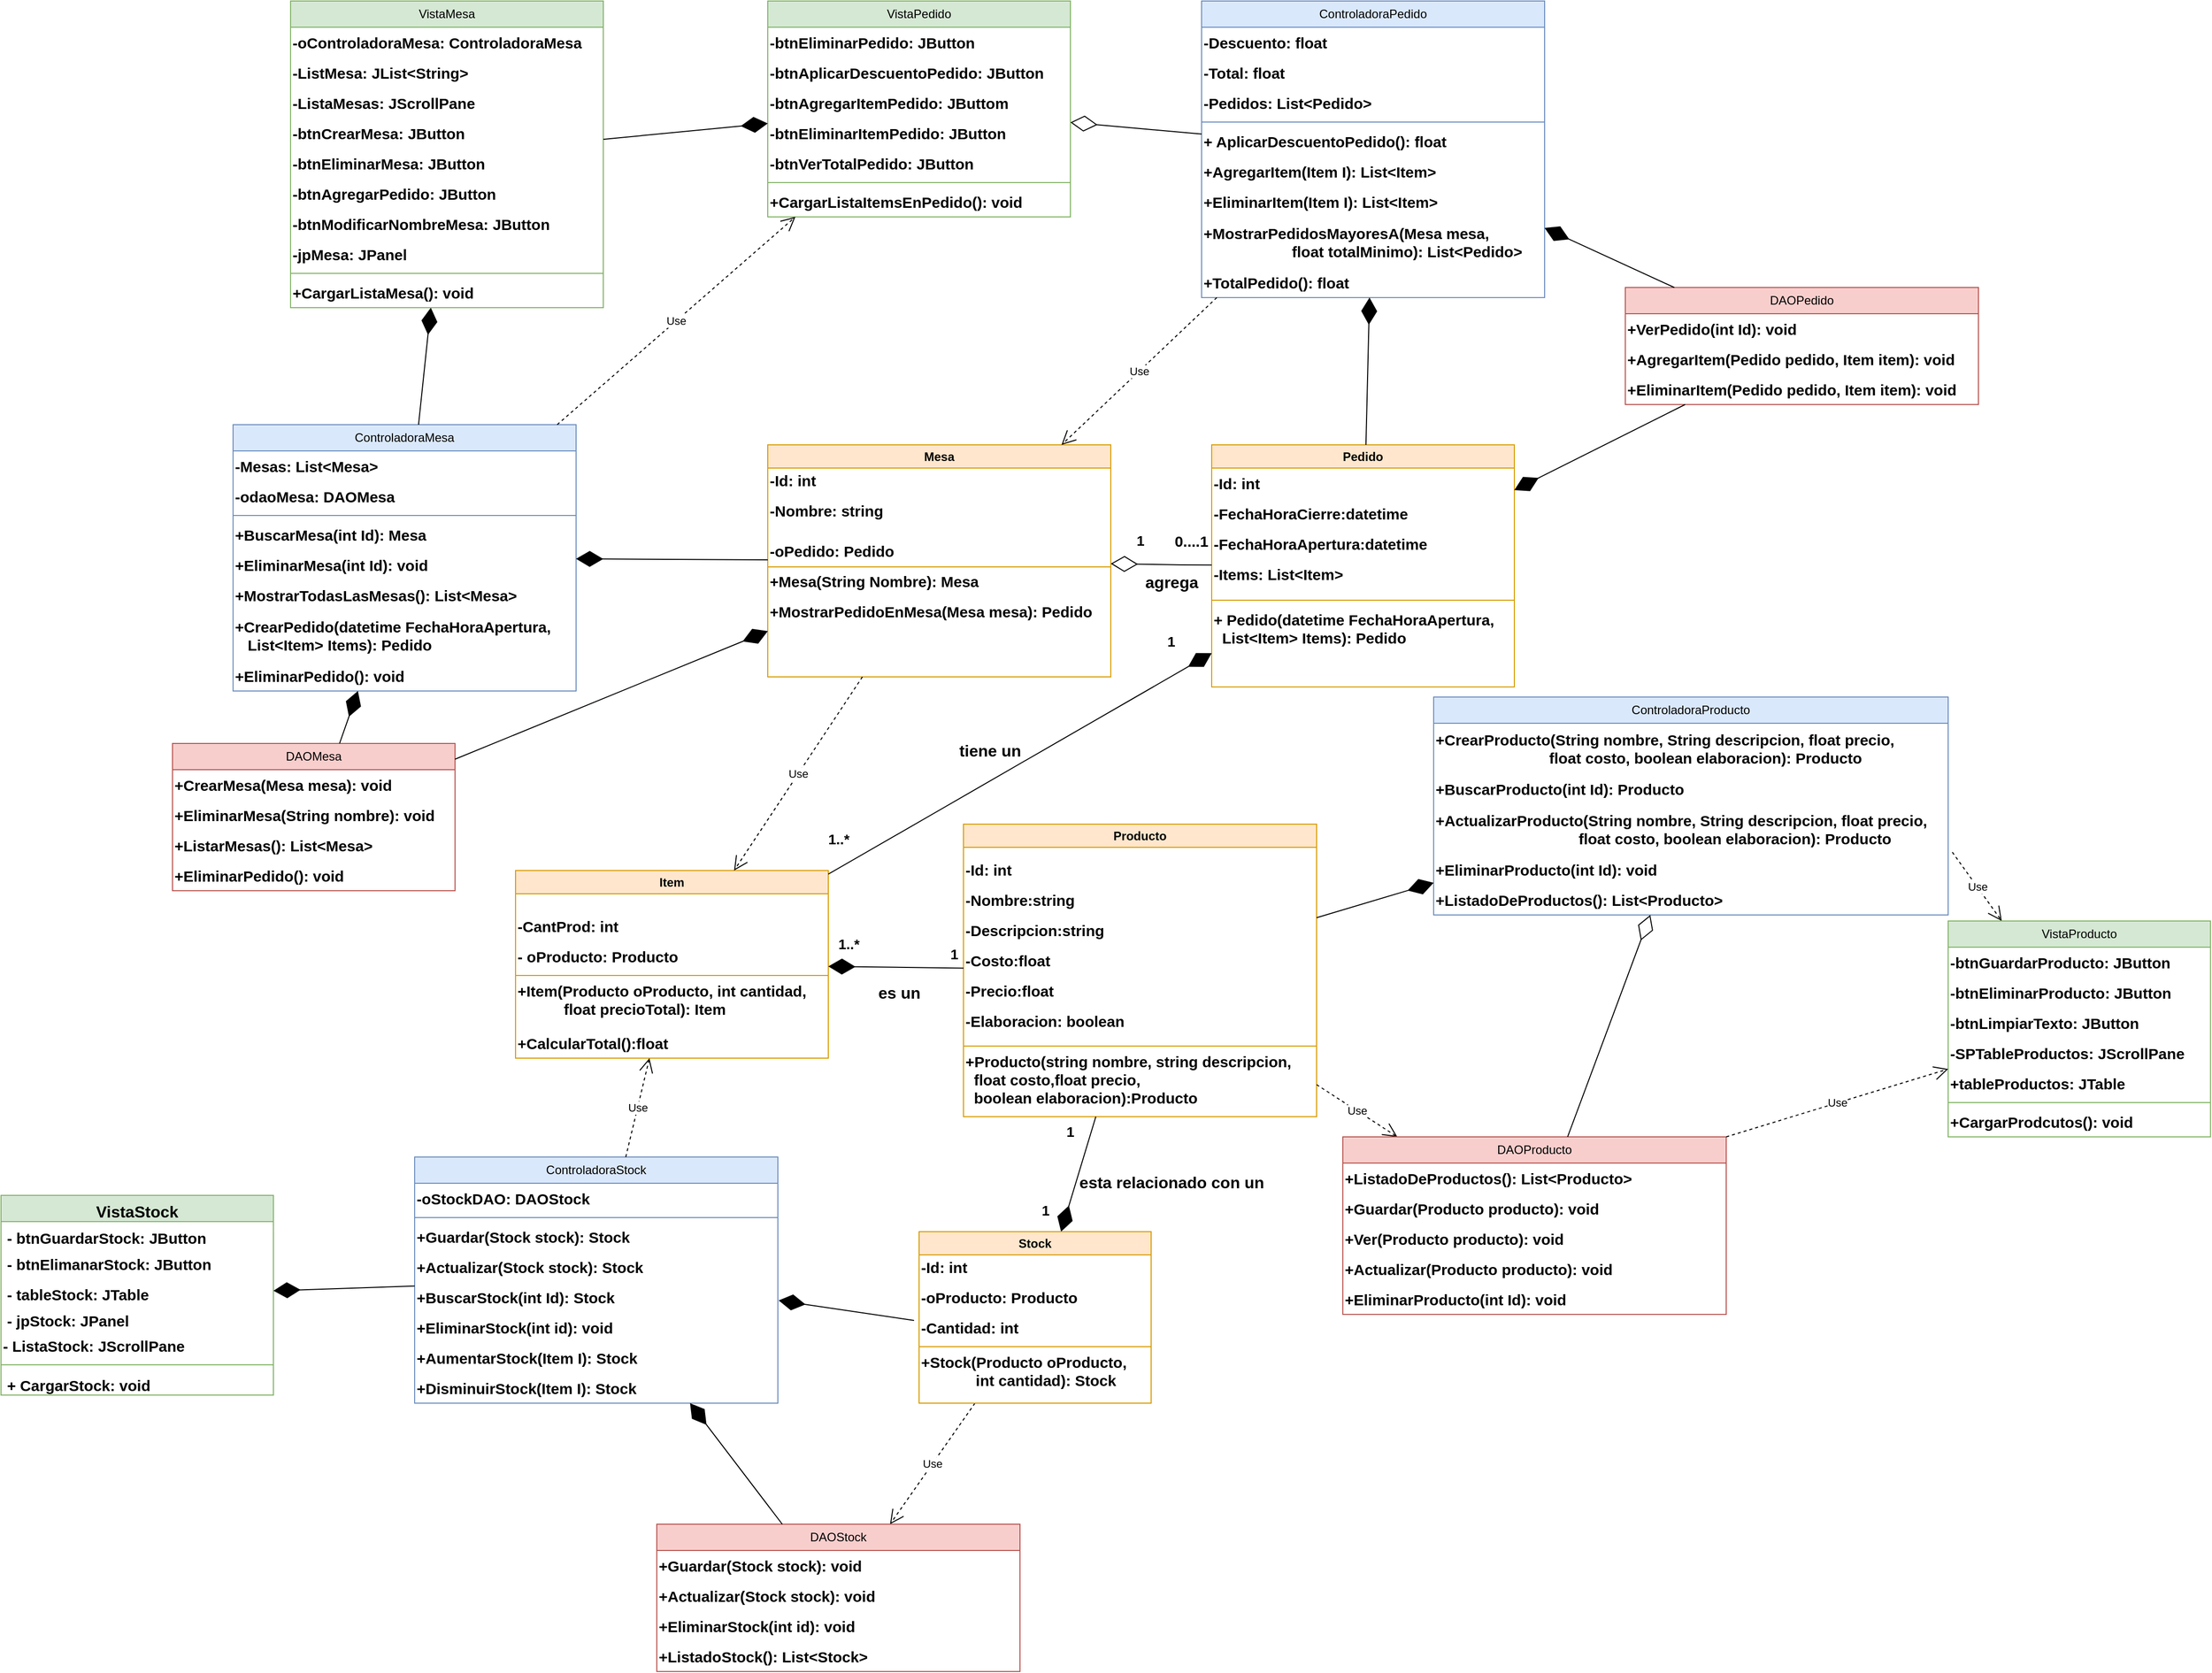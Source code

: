 <mxfile version="21.2.1" type="device">
  <diagram name="Página-1" id="ctV1LAYlhdu0PN3EPtzc">
    <mxGraphModel dx="2899" dy="2577" grid="1" gridSize="10" guides="1" tooltips="1" connect="1" arrows="1" fold="1" page="1" pageScale="1" pageWidth="827" pageHeight="1169" math="0" shadow="0">
      <root>
        <mxCell id="0" />
        <mxCell id="1" parent="0" />
        <mxCell id="oHOC3U8sP_fkU0c64HHa-3" value="Mesa" style="swimlane;whiteSpace=wrap;html=1;fillColor=#ffe6cc;strokeColor=#d79b00;" parent="1" vertex="1">
          <mxGeometry x="90" y="-720" width="340" height="230" as="geometry" />
        </mxCell>
        <mxCell id="oHOC3U8sP_fkU0c64HHa-4" value="&lt;font style=&quot;font-size: 15px;&quot;&gt;&lt;b&gt;-Id: int&lt;/b&gt;&lt;/font&gt;" style="text;html=1;align=left;verticalAlign=middle;resizable=0;points=[];autosize=1;strokeColor=none;fillColor=none;" parent="oHOC3U8sP_fkU0c64HHa-3" vertex="1">
          <mxGeometry y="20" width="70" height="30" as="geometry" />
        </mxCell>
        <mxCell id="oHOC3U8sP_fkU0c64HHa-5" value="&lt;b&gt;&lt;font style=&quot;font-size: 15px;&quot;&gt;-oPedido: Pedido&lt;/font&gt;&lt;/b&gt;" style="text;html=1;align=left;verticalAlign=middle;resizable=0;points=[];autosize=1;strokeColor=none;fillColor=none;" parent="oHOC3U8sP_fkU0c64HHa-3" vertex="1">
          <mxGeometry y="90" width="150" height="30" as="geometry" />
        </mxCell>
        <mxCell id="oHOC3U8sP_fkU0c64HHa-7" value="&lt;b&gt;&lt;font style=&quot;font-size: 15px;&quot;&gt;+Mesa(String Nombre): Mesa&lt;/font&gt;&lt;/b&gt;" style="text;html=1;align=left;verticalAlign=middle;resizable=0;points=[];autosize=1;strokeColor=none;fillColor=none;" parent="oHOC3U8sP_fkU0c64HHa-3" vertex="1">
          <mxGeometry y="120" width="230" height="30" as="geometry" />
        </mxCell>
        <mxCell id="FvZ6tHAK_thW9XNJpyiw-1" value="&lt;font style=&quot;font-size: 15px;&quot;&gt;&lt;b&gt;-Nombre: string&lt;/b&gt;&lt;/font&gt;" style="text;html=1;align=left;verticalAlign=middle;resizable=0;points=[];autosize=1;strokeColor=none;fillColor=none;" parent="oHOC3U8sP_fkU0c64HHa-3" vertex="1">
          <mxGeometry y="50" width="140" height="30" as="geometry" />
        </mxCell>
        <mxCell id="IYP79VaQf5P7YtKpC-oo-13" value="" style="line;strokeWidth=1;fillColor=none;align=left;verticalAlign=middle;spacingTop=-1;spacingLeft=3;spacingRight=3;rotatable=0;labelPosition=right;points=[];portConstraint=eastwest;strokeColor=inherit;" parent="oHOC3U8sP_fkU0c64HHa-3" vertex="1">
          <mxGeometry y="117" width="340" height="8" as="geometry" />
        </mxCell>
        <mxCell id="IYfqnWC_g6lOOPnZCSYN-19" value="&lt;b&gt;&lt;font style=&quot;font-size: 15px;&quot;&gt;+MostrarPedidoEnMesa(Mesa mesa): Pedido&lt;/font&gt;&lt;/b&gt;" style="text;html=1;align=left;verticalAlign=middle;resizable=0;points=[];autosize=1;strokeColor=none;fillColor=none;" parent="oHOC3U8sP_fkU0c64HHa-3" vertex="1">
          <mxGeometry y="150" width="340" height="30" as="geometry" />
        </mxCell>
        <mxCell id="oHOC3U8sP_fkU0c64HHa-11" value="Producto" style="swimlane;whiteSpace=wrap;html=1;verticalAlign=middle;fillColor=#ffe6cc;strokeColor=#d79b00;" parent="1" vertex="1">
          <mxGeometry x="284" y="-344" width="350" height="290" as="geometry" />
        </mxCell>
        <mxCell id="oHOC3U8sP_fkU0c64HHa-14" value="&lt;font style=&quot;font-size: 15px;&quot;&gt;&lt;b&gt;-Descripcion:string&lt;/b&gt;&lt;/font&gt;" style="text;html=1;align=left;verticalAlign=middle;resizable=0;points=[];autosize=1;strokeColor=none;fillColor=none;" parent="oHOC3U8sP_fkU0c64HHa-11" vertex="1">
          <mxGeometry y="90" width="160" height="30" as="geometry" />
        </mxCell>
        <mxCell id="oHOC3U8sP_fkU0c64HHa-15" value="&lt;font style=&quot;font-size: 15px;&quot;&gt;&lt;b&gt;-Costo:float&lt;/b&gt;&lt;/font&gt;" style="text;html=1;align=left;verticalAlign=middle;resizable=0;points=[];autosize=1;strokeColor=none;fillColor=none;" parent="oHOC3U8sP_fkU0c64HHa-11" vertex="1">
          <mxGeometry y="120" width="110" height="30" as="geometry" />
        </mxCell>
        <mxCell id="oHOC3U8sP_fkU0c64HHa-16" value="&lt;b&gt;&lt;font style=&quot;font-size: 15px;&quot;&gt;-Nombre:string&lt;/font&gt;&lt;/b&gt;" style="text;html=1;align=left;verticalAlign=middle;resizable=0;points=[];autosize=1;strokeColor=none;fillColor=none;" parent="oHOC3U8sP_fkU0c64HHa-11" vertex="1">
          <mxGeometry y="60" width="130" height="30" as="geometry" />
        </mxCell>
        <mxCell id="_PABGASE2RN9hqW6q4yv-1" value="&lt;font style=&quot;font-size: 15px;&quot;&gt;&lt;b&gt;-Id: int&lt;/b&gt;&lt;/font&gt;" style="text;html=1;align=left;verticalAlign=middle;resizable=0;points=[];autosize=1;strokeColor=none;fillColor=none;" parent="oHOC3U8sP_fkU0c64HHa-11" vertex="1">
          <mxGeometry y="30" width="70" height="30" as="geometry" />
        </mxCell>
        <mxCell id="LYaol5UPSi1GPMjdsya9-4" value="&lt;span style=&quot;&quot;&gt;&lt;font style=&quot;font-size: 15px;&quot;&gt;&lt;b&gt;-Precio:float&lt;/b&gt;&lt;/font&gt;&lt;/span&gt;" style="text;html=1;align=left;verticalAlign=middle;resizable=0;points=[];autosize=1;strokeColor=none;fillColor=none;" parent="oHOC3U8sP_fkU0c64HHa-11" vertex="1">
          <mxGeometry y="150" width="110" height="30" as="geometry" />
        </mxCell>
        <mxCell id="4Y3CDv_m1vFDsEvj_Gw7-6" value="&lt;b style=&quot;font-size: 15px;&quot;&gt;+Producto(string nombre, string descripcion, &lt;br&gt;&lt;span style=&quot;white-space: pre;&quot;&gt; &lt;/span&gt;&lt;span style=&quot;white-space: pre;&quot;&gt; &lt;/span&gt;float costo,float precio, &lt;br&gt;&amp;nbsp; boolean elaboracion):Producto&lt;/b&gt;" style="text;html=1;align=left;verticalAlign=top;resizable=0;points=[];autosize=1;strokeColor=none;fillColor=none;" parent="oHOC3U8sP_fkU0c64HHa-11" vertex="1">
          <mxGeometry y="220" width="350" height="70" as="geometry" />
        </mxCell>
        <mxCell id="2_CiGt6fjQhqevDYTQbK-2" value="&lt;div style=&quot;&quot;&gt;&lt;span style=&quot;background-color: initial;&quot;&gt;&lt;b&gt;&lt;font style=&quot;font-size: 15px;&quot;&gt;-Elaboracion: boolean&lt;/font&gt;&lt;/b&gt;&lt;/span&gt;&lt;/div&gt;" style="text;html=1;align=left;verticalAlign=middle;resizable=0;points=[];autosize=1;strokeColor=none;fillColor=none;" parent="oHOC3U8sP_fkU0c64HHa-11" vertex="1">
          <mxGeometry y="180" width="180" height="30" as="geometry" />
        </mxCell>
        <mxCell id="IYP79VaQf5P7YtKpC-oo-16" value="" style="line;strokeWidth=1;fillColor=none;align=left;verticalAlign=middle;spacingTop=-1;spacingLeft=3;spacingRight=3;rotatable=0;labelPosition=right;points=[];portConstraint=eastwest;strokeColor=inherit;" parent="oHOC3U8sP_fkU0c64HHa-11" vertex="1">
          <mxGeometry y="216" width="350" height="8" as="geometry" />
        </mxCell>
        <mxCell id="oHOC3U8sP_fkU0c64HHa-17" value="Pedido" style="swimlane;whiteSpace=wrap;html=1;fillColor=#ffe6cc;strokeColor=#d79b00;" parent="1" vertex="1">
          <mxGeometry x="530" y="-720" width="300" height="240" as="geometry" />
        </mxCell>
        <mxCell id="_PABGASE2RN9hqW6q4yv-2" value="&lt;b&gt;&lt;font style=&quot;font-size: 15px;&quot;&gt;-Id: int&lt;/font&gt;&lt;/b&gt;" style="text;html=1;align=left;verticalAlign=middle;resizable=0;points=[];autosize=1;strokeColor=none;fillColor=none;" parent="oHOC3U8sP_fkU0c64HHa-17" vertex="1">
          <mxGeometry y="23" width="70" height="30" as="geometry" />
        </mxCell>
        <mxCell id="LYaol5UPSi1GPMjdsya9-3" value="&lt;b&gt;&lt;font style=&quot;font-size: 15px;&quot;&gt;-FechaHoraApertura:datetime&lt;/font&gt;&lt;/b&gt;" style="text;html=1;align=left;verticalAlign=middle;resizable=0;points=[];autosize=1;strokeColor=none;fillColor=none;" parent="oHOC3U8sP_fkU0c64HHa-17" vertex="1">
          <mxGeometry y="83" width="240" height="30" as="geometry" />
        </mxCell>
        <mxCell id="LYaol5UPSi1GPMjdsya9-1" value="&lt;font size=&quot;1&quot; style=&quot;&quot;&gt;&lt;b style=&quot;font-size: 15px;&quot;&gt;-Items: List&amp;lt;Item&amp;gt;&lt;/b&gt;&lt;/font&gt;" style="text;html=1;align=left;verticalAlign=middle;resizable=0;points=[];autosize=1;strokeColor=none;fillColor=none;" parent="oHOC3U8sP_fkU0c64HHa-17" vertex="1">
          <mxGeometry y="113" width="150" height="30" as="geometry" />
        </mxCell>
        <mxCell id="LYaol5UPSi1GPMjdsya9-2" value="&lt;b&gt;&lt;font style=&quot;font-size: 15px;&quot;&gt;-FechaHoraCierre:datetime&lt;/font&gt;&lt;/b&gt;" style="text;html=1;align=left;verticalAlign=middle;resizable=0;points=[];autosize=1;strokeColor=none;fillColor=none;" parent="oHOC3U8sP_fkU0c64HHa-17" vertex="1">
          <mxGeometry y="53" width="220" height="30" as="geometry" />
        </mxCell>
        <mxCell id="HqcyrPUHrJbBFAdNSH51-3" value="&lt;b style=&quot;font-size: 15px;&quot;&gt;+ Pedido(datetime FechaHoraApertura, &lt;br&gt;&lt;span style=&quot;white-space: pre;&quot;&gt; &lt;/span&gt;&lt;span style=&quot;white-space: pre;&quot;&gt; &lt;/span&gt;List&amp;lt;Item&amp;gt; Items): Pedido&lt;/b&gt;" style="text;html=1;align=left;verticalAlign=top;resizable=0;points=[];autosize=1;strokeColor=none;fillColor=none;fontSize=12;" parent="oHOC3U8sP_fkU0c64HHa-17" vertex="1">
          <mxGeometry y="158" width="300" height="50" as="geometry" />
        </mxCell>
        <mxCell id="ZznwQAtHDAFWDgTCpaRb-12" value="" style="line;strokeWidth=1;fillColor=none;align=left;verticalAlign=middle;spacingTop=-1;spacingLeft=3;spacingRight=3;rotatable=0;labelPosition=right;points=[];portConstraint=eastwest;strokeColor=inherit;" parent="oHOC3U8sP_fkU0c64HHa-17" vertex="1">
          <mxGeometry y="150" width="300" height="8" as="geometry" />
        </mxCell>
        <mxCell id="oHOC3U8sP_fkU0c64HHa-22" value="Item" style="swimlane;whiteSpace=wrap;html=1;fillColor=#ffe6cc;strokeColor=#d79b00;" parent="1" vertex="1">
          <mxGeometry x="-160" y="-298" width="310" height="186" as="geometry" />
        </mxCell>
        <mxCell id="oHOC3U8sP_fkU0c64HHa-23" value="&lt;b&gt;&lt;font style=&quot;font-size: 15px;&quot;&gt;-CantProd: int&lt;/font&gt;&lt;/b&gt;" style="text;html=1;align=left;verticalAlign=middle;resizable=0;points=[];autosize=1;strokeColor=none;fillColor=none;" parent="oHOC3U8sP_fkU0c64HHa-22" vertex="1">
          <mxGeometry y="40" width="120" height="30" as="geometry" />
        </mxCell>
        <mxCell id="CjFrfMzpDhLYkTtsZXYT-4" value="&lt;font style=&quot;font-size: 15px;&quot;&gt;&lt;b&gt;- oProducto: Producto&lt;/b&gt;&lt;/font&gt;" style="text;html=1;align=left;verticalAlign=middle;resizable=0;points=[];autosize=1;strokeColor=none;fillColor=none;" parent="oHOC3U8sP_fkU0c64HHa-22" vertex="1">
          <mxGeometry y="70" width="180" height="30" as="geometry" />
        </mxCell>
        <mxCell id="q3gMhQuaR9Cj_d_Av8YK-5" value="&lt;b&gt;&lt;font style=&quot;font-size: 15px;&quot;&gt;+CalcularTotal():float&lt;/font&gt;&lt;/b&gt;" style="text;html=1;align=left;verticalAlign=middle;resizable=0;points=[];autosize=1;strokeColor=none;fillColor=none;" parent="oHOC3U8sP_fkU0c64HHa-22" vertex="1">
          <mxGeometry y="156" width="170" height="30" as="geometry" />
        </mxCell>
        <mxCell id="CYNIWQkQmnMh4SB6NplH-1" value="&lt;b style=&quot;font-size: 15px;&quot;&gt;+Item(Producto oProducto, int cantidad, &lt;br&gt;&amp;nbsp; &amp;nbsp; &amp;nbsp; &amp;nbsp; &amp;nbsp; &amp;nbsp;float precioTotal): Item&lt;/b&gt;" style="text;html=1;align=left;verticalAlign=middle;resizable=0;points=[];autosize=1;strokeColor=none;fillColor=none;" parent="oHOC3U8sP_fkU0c64HHa-22" vertex="1">
          <mxGeometry y="103" width="310" height="50" as="geometry" />
        </mxCell>
        <mxCell id="IYP79VaQf5P7YtKpC-oo-15" value="" style="line;strokeWidth=1;fillColor=none;align=left;verticalAlign=middle;spacingTop=-1;spacingLeft=3;spacingRight=3;rotatable=0;labelPosition=right;points=[];portConstraint=eastwest;strokeColor=inherit;" parent="oHOC3U8sP_fkU0c64HHa-22" vertex="1">
          <mxGeometry y="100" width="310" height="8" as="geometry" />
        </mxCell>
        <mxCell id="oHOC3U8sP_fkU0c64HHa-26" value="" style="endArrow=diamondThin;endFill=1;endSize=24;html=1;rounded=0;" parent="1" source="oHOC3U8sP_fkU0c64HHa-11" target="oHOC3U8sP_fkU0c64HHa-22" edge="1">
          <mxGeometry width="160" relative="1" as="geometry">
            <mxPoint x="190" y="-52" as="sourcePoint" />
            <mxPoint x="240" y="-182" as="targetPoint" />
            <Array as="points" />
          </mxGeometry>
        </mxCell>
        <mxCell id="oHOC3U8sP_fkU0c64HHa-27" value="" style="endArrow=diamondThin;endFill=1;endSize=24;html=1;rounded=0;" parent="1" source="oHOC3U8sP_fkU0c64HHa-22" target="oHOC3U8sP_fkU0c64HHa-17" edge="1">
          <mxGeometry width="160" relative="1" as="geometry">
            <mxPoint x="-60" y="-322" as="sourcePoint" />
            <mxPoint x="70" y="-302" as="targetPoint" />
          </mxGeometry>
        </mxCell>
        <mxCell id="CjFrfMzpDhLYkTtsZXYT-5" value="1" style="text;html=1;strokeColor=none;fillColor=none;align=center;verticalAlign=middle;whiteSpace=wrap;rounded=0;fontStyle=1;fontSize=14;" parent="1" vertex="1">
          <mxGeometry x="460" y="-540" width="60" height="30" as="geometry" />
        </mxCell>
        <mxCell id="CjFrfMzpDhLYkTtsZXYT-6" value="&lt;b&gt;&lt;font style=&quot;font-size: 14px;&quot;&gt;1&lt;/font&gt;&lt;/b&gt;" style="text;html=1;strokeColor=none;fillColor=none;align=center;verticalAlign=middle;whiteSpace=wrap;rounded=0;" parent="1" vertex="1">
          <mxGeometry x="260" y="-230" width="30" height="30" as="geometry" />
        </mxCell>
        <mxCell id="CjFrfMzpDhLYkTtsZXYT-7" value="&lt;font size=&quot;1&quot;&gt;&lt;b style=&quot;font-size: 15px;&quot;&gt;0....1&lt;/b&gt;&lt;/font&gt;" style="text;html=1;strokeColor=none;fillColor=none;align=center;verticalAlign=middle;whiteSpace=wrap;rounded=0;" parent="1" vertex="1">
          <mxGeometry x="480" y="-640" width="60" height="30" as="geometry" />
        </mxCell>
        <mxCell id="HqcyrPUHrJbBFAdNSH51-4" style="edgeStyle=none;curved=1;rounded=0;orthogonalLoop=1;jettySize=auto;html=1;exitX=0.5;exitY=1;exitDx=0;exitDy=0;fontSize=12;startSize=8;endSize=8;" parent="1" source="CjFrfMzpDhLYkTtsZXYT-5" target="CjFrfMzpDhLYkTtsZXYT-5" edge="1">
          <mxGeometry relative="1" as="geometry" />
        </mxCell>
        <mxCell id="5GkfRn2mjFqrJ6OnAtMZ-4" value="1" style="text;html=1;strokeColor=none;fillColor=none;align=center;verticalAlign=middle;whiteSpace=wrap;rounded=0;fontStyle=1;fontSize=14;" parent="1" vertex="1">
          <mxGeometry x="360" y="-54" width="60" height="30" as="geometry" />
        </mxCell>
        <mxCell id="CYNIWQkQmnMh4SB6NplH-3" value="ControladoraProducto" style="swimlane;fontStyle=0;childLayout=stackLayout;horizontal=1;startSize=26;fillColor=#dae8fc;horizontalStack=0;resizeParent=1;resizeParentMax=0;resizeLast=0;collapsible=1;marginBottom=0;whiteSpace=wrap;html=1;strokeColor=#6c8ebf;" parent="1" vertex="1">
          <mxGeometry x="750" y="-470" width="510" height="216" as="geometry">
            <mxRectangle x="1040" y="555" width="160" height="30" as="alternateBounds" />
          </mxGeometry>
        </mxCell>
        <mxCell id="CYNIWQkQmnMh4SB6NplH-7" value="&lt;font style=&quot;font-size: 15px;&quot;&gt;&lt;b&gt;+CrearProducto(String nombre, String descripcion, float precio, &lt;br&gt;&amp;nbsp; &amp;nbsp; &amp;nbsp; &amp;nbsp; &amp;nbsp; &amp;nbsp; &amp;nbsp; &amp;nbsp; &amp;nbsp; &amp;nbsp; &amp;nbsp; &amp;nbsp; &amp;nbsp; &amp;nbsp;float costo, boolean elaboracion): Producto&lt;/b&gt;&lt;/font&gt;" style="text;html=1;align=left;verticalAlign=middle;resizable=0;points=[];autosize=1;strokeColor=none;fillColor=none;" parent="CYNIWQkQmnMh4SB6NplH-3" vertex="1">
          <mxGeometry y="26" width="510" height="50" as="geometry" />
        </mxCell>
        <mxCell id="CYNIWQkQmnMh4SB6NplH-12" value="&lt;font style=&quot;font-size: 15px;&quot;&gt;&lt;b&gt;+BuscarProducto(int Id): Producto&lt;/b&gt;&lt;/font&gt;" style="text;html=1;align=left;verticalAlign=middle;resizable=0;points=[];autosize=1;strokeColor=none;fillColor=none;" parent="CYNIWQkQmnMh4SB6NplH-3" vertex="1">
          <mxGeometry y="76" width="510" height="30" as="geometry" />
        </mxCell>
        <mxCell id="CYNIWQkQmnMh4SB6NplH-13" value="&lt;font style=&quot;font-size: 15px;&quot;&gt;&lt;b&gt;+ActualizarProducto(String nombre, String descripcion, float precio, &lt;br&gt;&amp;nbsp; &amp;nbsp; &amp;nbsp; &amp;nbsp; &amp;nbsp; &amp;nbsp; &amp;nbsp; &amp;nbsp; &amp;nbsp; &amp;nbsp; &amp;nbsp; &amp;nbsp; &amp;nbsp; &amp;nbsp; &amp;nbsp; &amp;nbsp; &amp;nbsp; float costo, boolean elaboracion): Producto&lt;/b&gt;&lt;/font&gt;" style="text;html=1;align=left;verticalAlign=middle;resizable=0;points=[];autosize=1;strokeColor=none;fillColor=none;" parent="CYNIWQkQmnMh4SB6NplH-3" vertex="1">
          <mxGeometry y="106" width="510" height="50" as="geometry" />
        </mxCell>
        <mxCell id="CYNIWQkQmnMh4SB6NplH-8" value="&lt;font style=&quot;font-size: 15px;&quot;&gt;&lt;b&gt;+EliminarProducto(int Id): void&lt;/b&gt;&lt;/font&gt;" style="text;html=1;align=left;verticalAlign=middle;resizable=0;points=[];autosize=1;strokeColor=none;fillColor=none;" parent="CYNIWQkQmnMh4SB6NplH-3" vertex="1">
          <mxGeometry y="156" width="510" height="30" as="geometry" />
        </mxCell>
        <mxCell id="ZznwQAtHDAFWDgTCpaRb-4" value="&lt;font style=&quot;font-size: 15px;&quot;&gt;&lt;b&gt;+ListadoDeProductos(): List&amp;lt;Producto&amp;gt;&lt;/b&gt;&lt;/font&gt;" style="text;html=1;align=left;verticalAlign=middle;resizable=0;points=[];autosize=1;strokeColor=none;fillColor=none;" parent="CYNIWQkQmnMh4SB6NplH-3" vertex="1">
          <mxGeometry y="186" width="510" height="30" as="geometry" />
        </mxCell>
        <mxCell id="CYNIWQkQmnMh4SB6NplH-14" value="Use" style="endArrow=open;endSize=12;dashed=1;html=1;rounded=0;" parent="1" source="oHOC3U8sP_fkU0c64HHa-11" target="CYNIWQkQmnMh4SB6NplH-15" edge="1">
          <mxGeometry width="160" relative="1" as="geometry">
            <mxPoint x="490" y="-300" as="sourcePoint" />
            <mxPoint x="520" y="-92" as="targetPoint" />
          </mxGeometry>
        </mxCell>
        <mxCell id="CYNIWQkQmnMh4SB6NplH-15" value="DAOProducto" style="swimlane;fontStyle=0;childLayout=stackLayout;horizontal=1;startSize=26;fillColor=#f8cecc;horizontalStack=0;resizeParent=1;resizeParentMax=0;resizeLast=0;collapsible=1;marginBottom=0;whiteSpace=wrap;html=1;strokeColor=#b85450;" parent="1" vertex="1">
          <mxGeometry x="660" y="-34" width="380" height="176" as="geometry" />
        </mxCell>
        <mxCell id="CYNIWQkQmnMh4SB6NplH-23" value="&lt;font style=&quot;font-size: 15px;&quot;&gt;&lt;b&gt;+ListadoDeProductos(): List&amp;lt;Producto&amp;gt;&lt;/b&gt;&lt;/font&gt;" style="text;html=1;align=left;verticalAlign=middle;resizable=0;points=[];autosize=1;strokeColor=none;fillColor=none;" parent="CYNIWQkQmnMh4SB6NplH-15" vertex="1">
          <mxGeometry y="26" width="380" height="30" as="geometry" />
        </mxCell>
        <mxCell id="CYNIWQkQmnMh4SB6NplH-22" value="&lt;font style=&quot;font-size: 15px;&quot;&gt;&lt;b&gt;+Guardar(Producto producto): void&lt;/b&gt;&lt;/font&gt;" style="text;html=1;align=left;verticalAlign=middle;resizable=0;points=[];autosize=1;strokeColor=none;fillColor=none;" parent="CYNIWQkQmnMh4SB6NplH-15" vertex="1">
          <mxGeometry y="56" width="380" height="30" as="geometry" />
        </mxCell>
        <mxCell id="CYNIWQkQmnMh4SB6NplH-21" value="&lt;font style=&quot;font-size: 15px;&quot;&gt;&lt;b&gt;+Ver(Producto producto): void&lt;/b&gt;&lt;/font&gt;" style="text;html=1;align=left;verticalAlign=middle;resizable=0;points=[];autosize=1;strokeColor=none;fillColor=none;" parent="CYNIWQkQmnMh4SB6NplH-15" vertex="1">
          <mxGeometry y="86" width="380" height="30" as="geometry" />
        </mxCell>
        <mxCell id="CYNIWQkQmnMh4SB6NplH-20" value="&lt;font style=&quot;font-size: 15px;&quot;&gt;&lt;b&gt;+Actualizar(Producto producto): void&lt;/b&gt;&lt;/font&gt;" style="text;html=1;align=left;verticalAlign=middle;resizable=0;points=[];autosize=1;strokeColor=none;fillColor=none;" parent="CYNIWQkQmnMh4SB6NplH-15" vertex="1">
          <mxGeometry y="116" width="380" height="30" as="geometry" />
        </mxCell>
        <mxCell id="CYNIWQkQmnMh4SB6NplH-19" value="&lt;font style=&quot;font-size: 15px;&quot;&gt;&lt;b&gt;+EliminarProducto(int Id): void&lt;/b&gt;&lt;/font&gt;" style="text;html=1;align=left;verticalAlign=middle;resizable=0;points=[];autosize=1;strokeColor=none;fillColor=none;" parent="CYNIWQkQmnMh4SB6NplH-15" vertex="1">
          <mxGeometry y="146" width="380" height="30" as="geometry" />
        </mxCell>
        <mxCell id="CYNIWQkQmnMh4SB6NplH-24" value="" style="endArrow=diamondThin;endFill=0;endSize=24;html=1;rounded=0;" parent="1" source="CYNIWQkQmnMh4SB6NplH-15" target="CYNIWQkQmnMh4SB6NplH-3" edge="1">
          <mxGeometry width="160" relative="1" as="geometry">
            <mxPoint x="620" y="-112" as="sourcePoint" />
            <mxPoint x="780" y="-112" as="targetPoint" />
          </mxGeometry>
        </mxCell>
        <mxCell id="CYNIWQkQmnMh4SB6NplH-25" value="Use" style="endArrow=open;endSize=12;dashed=1;html=1;rounded=0;exitX=1.008;exitY=-0.075;exitDx=0;exitDy=0;exitPerimeter=0;" parent="1" source="CYNIWQkQmnMh4SB6NplH-8" target="CYNIWQkQmnMh4SB6NplH-26" edge="1">
          <mxGeometry width="160" relative="1" as="geometry">
            <mxPoint x="1040" y="-182" as="sourcePoint" />
            <mxPoint x="1160" y="-112" as="targetPoint" />
            <Array as="points" />
          </mxGeometry>
        </mxCell>
        <mxCell id="CYNIWQkQmnMh4SB6NplH-26" value="VistaProducto" style="swimlane;fontStyle=0;childLayout=stackLayout;horizontal=1;startSize=26;fillColor=#d5e8d4;horizontalStack=0;resizeParent=1;resizeParentMax=0;resizeLast=0;collapsible=1;marginBottom=0;whiteSpace=wrap;html=1;strokeColor=#82b366;" parent="1" vertex="1">
          <mxGeometry x="1260" y="-248" width="260" height="214" as="geometry" />
        </mxCell>
        <mxCell id="CYNIWQkQmnMh4SB6NplH-36" value="&lt;b&gt;&lt;font style=&quot;font-size: 15px;&quot;&gt;-btnGuardarProducto: JButton&lt;/font&gt;&lt;/b&gt;" style="text;html=1;align=left;verticalAlign=middle;resizable=0;points=[];autosize=1;strokeColor=none;fillColor=none;" parent="CYNIWQkQmnMh4SB6NplH-26" vertex="1">
          <mxGeometry y="26" width="260" height="30" as="geometry" />
        </mxCell>
        <mxCell id="CYNIWQkQmnMh4SB6NplH-34" value="&lt;font style=&quot;font-size: 15px;&quot;&gt;&lt;b&gt;-btnEliminarProducto: JButton&lt;/b&gt;&lt;/font&gt;" style="text;html=1;align=left;verticalAlign=middle;resizable=0;points=[];autosize=1;strokeColor=none;fillColor=none;" parent="CYNIWQkQmnMh4SB6NplH-26" vertex="1">
          <mxGeometry y="56" width="260" height="30" as="geometry" />
        </mxCell>
        <mxCell id="CYNIWQkQmnMh4SB6NplH-37" value="&lt;b&gt;&lt;font style=&quot;font-size: 15px;&quot;&gt;-btnLimpiarTexto: JButton&lt;/font&gt;&lt;/b&gt;" style="text;html=1;align=left;verticalAlign=middle;resizable=0;points=[];autosize=1;strokeColor=none;fillColor=none;" parent="CYNIWQkQmnMh4SB6NplH-26" vertex="1">
          <mxGeometry y="86" width="260" height="30" as="geometry" />
        </mxCell>
        <mxCell id="CYNIWQkQmnMh4SB6NplH-38" value="&lt;font style=&quot;font-size: 15px;&quot;&gt;&lt;b&gt;-SPTableProductos: JScrollPane&lt;/b&gt;&lt;/font&gt;" style="text;html=1;align=left;verticalAlign=middle;resizable=0;points=[];autosize=1;strokeColor=none;fillColor=none;" parent="CYNIWQkQmnMh4SB6NplH-26" vertex="1">
          <mxGeometry y="116" width="260" height="30" as="geometry" />
        </mxCell>
        <mxCell id="CYNIWQkQmnMh4SB6NplH-39" value="&lt;font style=&quot;font-size: 15px;&quot;&gt;&lt;b&gt;+tableProductos: JTable&lt;/b&gt;&lt;/font&gt;" style="text;html=1;align=left;verticalAlign=middle;resizable=0;points=[];autosize=1;strokeColor=none;fillColor=none;" parent="CYNIWQkQmnMh4SB6NplH-26" vertex="1">
          <mxGeometry y="146" width="260" height="30" as="geometry" />
        </mxCell>
        <mxCell id="CYNIWQkQmnMh4SB6NplH-41" value="" style="line;strokeWidth=1;fillColor=none;align=left;verticalAlign=middle;spacingTop=-1;spacingLeft=3;spacingRight=3;rotatable=0;labelPosition=right;points=[];portConstraint=eastwest;strokeColor=inherit;" parent="CYNIWQkQmnMh4SB6NplH-26" vertex="1">
          <mxGeometry y="176" width="260" height="8" as="geometry" />
        </mxCell>
        <mxCell id="CYNIWQkQmnMh4SB6NplH-40" value="&lt;font style=&quot;font-size: 15px;&quot;&gt;&lt;b&gt;+CargarProdcutos(): void&lt;/b&gt;&lt;/font&gt;" style="text;html=1;align=left;verticalAlign=middle;resizable=0;points=[];autosize=1;strokeColor=none;fillColor=none;" parent="CYNIWQkQmnMh4SB6NplH-26" vertex="1">
          <mxGeometry y="184" width="260" height="30" as="geometry" />
        </mxCell>
        <mxCell id="CYNIWQkQmnMh4SB6NplH-30" value="Use" style="endArrow=open;endSize=12;dashed=1;html=1;rounded=0;exitX=1;exitY=0;exitDx=0;exitDy=0;" parent="1" source="CYNIWQkQmnMh4SB6NplH-15" target="CYNIWQkQmnMh4SB6NplH-26" edge="1">
          <mxGeometry width="160" relative="1" as="geometry">
            <mxPoint x="960" y="-111" as="sourcePoint" />
            <mxPoint x="1180" y="-87" as="targetPoint" />
            <Array as="points" />
          </mxGeometry>
        </mxCell>
        <mxCell id="IYfqnWC_g6lOOPnZCSYN-1" value="ControladoraMesa" style="swimlane;fontStyle=0;childLayout=stackLayout;horizontal=1;startSize=26;fillColor=#dae8fc;horizontalStack=0;resizeParent=1;resizeParentMax=0;resizeLast=0;collapsible=1;marginBottom=0;whiteSpace=wrap;html=1;strokeColor=#6c8ebf;" parent="1" vertex="1">
          <mxGeometry x="-440" y="-740" width="340" height="264" as="geometry" />
        </mxCell>
        <mxCell id="IYfqnWC_g6lOOPnZCSYN-6" value="&lt;b&gt;&lt;font style=&quot;font-size: 15px;&quot;&gt;-Mesas: List&amp;lt;Mesa&amp;gt;&lt;/font&gt;&lt;/b&gt;" style="text;html=1;align=left;verticalAlign=middle;resizable=0;points=[];autosize=1;" parent="IYfqnWC_g6lOOPnZCSYN-1" vertex="1">
          <mxGeometry y="26" width="340" height="30" as="geometry" />
        </mxCell>
        <mxCell id="IYfqnWC_g6lOOPnZCSYN-7" value="&lt;b&gt;&lt;font style=&quot;font-size: 15px;&quot;&gt;-odaoMesa: DAOMesa&lt;/font&gt;&lt;/b&gt;" style="text;html=1;align=left;verticalAlign=middle;resizable=0;points=[];autosize=1;strokeColor=none;fillColor=none;" parent="IYfqnWC_g6lOOPnZCSYN-1" vertex="1">
          <mxGeometry y="56" width="340" height="30" as="geometry" />
        </mxCell>
        <mxCell id="IYfqnWC_g6lOOPnZCSYN-8" value="" style="line;strokeWidth=1;fillColor=none;align=left;verticalAlign=middle;spacingTop=-1;spacingLeft=3;spacingRight=3;rotatable=0;labelPosition=right;points=[];portConstraint=eastwest;strokeColor=inherit;" parent="IYfqnWC_g6lOOPnZCSYN-1" vertex="1">
          <mxGeometry y="86" width="340" height="8" as="geometry" />
        </mxCell>
        <mxCell id="IYfqnWC_g6lOOPnZCSYN-13" value="&lt;b&gt;&lt;font style=&quot;font-size: 15px;&quot;&gt;+BuscarMesa(int Id): Mesa&lt;/font&gt;&lt;/b&gt;" style="text;html=1;align=left;verticalAlign=middle;resizable=0;points=[];autosize=1;strokeColor=none;fillColor=none;" parent="IYfqnWC_g6lOOPnZCSYN-1" vertex="1">
          <mxGeometry y="94" width="340" height="30" as="geometry" />
        </mxCell>
        <mxCell id="IYfqnWC_g6lOOPnZCSYN-14" value="&lt;b&gt;&lt;font style=&quot;font-size: 15px;&quot;&gt;+EliminarMesa(int Id): void&lt;/font&gt;&lt;/b&gt;" style="text;html=1;align=left;verticalAlign=middle;resizable=0;points=[];autosize=1;strokeColor=none;fillColor=none;" parent="IYfqnWC_g6lOOPnZCSYN-1" vertex="1">
          <mxGeometry y="124" width="340" height="30" as="geometry" />
        </mxCell>
        <mxCell id="IYfqnWC_g6lOOPnZCSYN-15" value="&lt;b&gt;&lt;font style=&quot;font-size: 15px;&quot;&gt;+MostrarTodasLasMesas(): List&amp;lt;Mesa&amp;gt;&lt;/font&gt;&lt;/b&gt;" style="text;html=1;align=left;verticalAlign=middle;resizable=0;points=[];autosize=1;strokeColor=none;fillColor=none;" parent="IYfqnWC_g6lOOPnZCSYN-1" vertex="1">
          <mxGeometry y="154" width="340" height="30" as="geometry" />
        </mxCell>
        <mxCell id="4Y3CDv_m1vFDsEvj_Gw7-3" value="&lt;b style=&quot;font-size: 15px;&quot;&gt;+CrearPedido(datetime FechaHoraApertura, &lt;br&gt;&lt;span style=&quot;white-space: pre;&quot;&gt; &lt;/span&gt;&lt;span style=&quot;white-space: pre;&quot;&gt; &lt;/span&gt;&lt;span style=&quot;white-space: pre;&quot;&gt; &lt;/span&gt;List&amp;lt;Item&amp;gt; Items): Pedido&lt;/b&gt;" style="text;html=1;align=left;verticalAlign=middle;resizable=0;points=[];autosize=1;strokeColor=none;fillColor=none;" parent="IYfqnWC_g6lOOPnZCSYN-1" vertex="1">
          <mxGeometry y="184" width="340" height="50" as="geometry" />
        </mxCell>
        <mxCell id="oHOC3U8sP_fkU0c64HHa-9" value="&lt;b&gt;&lt;font style=&quot;font-size: 15px;&quot;&gt;+EliminarPedido(): void&lt;/font&gt;&lt;/b&gt;" style="text;html=1;align=left;verticalAlign=middle;resizable=0;points=[];autosize=1;strokeColor=none;fillColor=none;" parent="IYfqnWC_g6lOOPnZCSYN-1" vertex="1">
          <mxGeometry y="234" width="340" height="30" as="geometry" />
        </mxCell>
        <mxCell id="IYfqnWC_g6lOOPnZCSYN-10" value="" style="endArrow=diamondThin;endFill=1;endSize=24;html=1;rounded=0;" parent="1" source="oHOC3U8sP_fkU0c64HHa-11" target="CYNIWQkQmnMh4SB6NplH-3" edge="1">
          <mxGeometry width="160" relative="1" as="geometry">
            <mxPoint x="480" y="-300" as="sourcePoint" />
            <mxPoint x="630" y="-392" as="targetPoint" />
          </mxGeometry>
        </mxCell>
        <mxCell id="IYfqnWC_g6lOOPnZCSYN-12" value="" style="endArrow=diamondThin;endFill=1;endSize=24;html=1;rounded=0;" parent="1" source="oHOC3U8sP_fkU0c64HHa-3" target="IYfqnWC_g6lOOPnZCSYN-1" edge="1">
          <mxGeometry width="160" relative="1" as="geometry">
            <mxPoint x="-660" y="-442" as="sourcePoint" />
            <mxPoint x="-500" y="-442" as="targetPoint" />
          </mxGeometry>
        </mxCell>
        <mxCell id="IYfqnWC_g6lOOPnZCSYN-22" value="DAOMesa" style="swimlane;fontStyle=0;childLayout=stackLayout;horizontal=1;startSize=26;fillColor=#f8cecc;horizontalStack=0;resizeParent=1;resizeParentMax=0;resizeLast=0;collapsible=1;marginBottom=0;whiteSpace=wrap;html=1;strokeColor=#b85450;" parent="1" vertex="1">
          <mxGeometry x="-500" y="-424" width="280" height="146" as="geometry" />
        </mxCell>
        <mxCell id="IYfqnWC_g6lOOPnZCSYN-28" value="&lt;b&gt;&lt;font style=&quot;font-size: 15px;&quot;&gt;+CrearMesa(Mesa mesa): void&lt;/font&gt;&lt;/b&gt;" style="text;html=1;align=left;verticalAlign=middle;resizable=0;points=[];autosize=1;strokeColor=none;fillColor=none;" parent="IYfqnWC_g6lOOPnZCSYN-22" vertex="1">
          <mxGeometry y="26" width="280" height="30" as="geometry" />
        </mxCell>
        <mxCell id="IYfqnWC_g6lOOPnZCSYN-29" value="&lt;b&gt;&lt;font style=&quot;font-size: 15px;&quot;&gt;+EliminarMesa(String nombre): void&lt;/font&gt;&lt;/b&gt;" style="text;html=1;align=left;verticalAlign=middle;resizable=0;points=[];autosize=1;strokeColor=none;fillColor=none;" parent="IYfqnWC_g6lOOPnZCSYN-22" vertex="1">
          <mxGeometry y="56" width="280" height="30" as="geometry" />
        </mxCell>
        <mxCell id="IYfqnWC_g6lOOPnZCSYN-30" value="&lt;b&gt;&lt;font style=&quot;font-size: 15px;&quot;&gt;+ListarMesas(): List&amp;lt;Mesa&amp;gt;&amp;nbsp;&lt;/font&gt;&lt;/b&gt;" style="text;html=1;align=left;verticalAlign=middle;resizable=0;points=[];autosize=1;strokeColor=none;fillColor=none;" parent="IYfqnWC_g6lOOPnZCSYN-22" vertex="1">
          <mxGeometry y="86" width="280" height="30" as="geometry" />
        </mxCell>
        <mxCell id="WxFZuw7zTAEO-Tps-GzT-197" value="&lt;b&gt;&lt;font style=&quot;font-size: 15px;&quot;&gt;+EliminarPedido(): void&lt;/font&gt;&lt;/b&gt;" style="text;html=1;align=left;verticalAlign=middle;resizable=0;points=[];autosize=1;strokeColor=none;fillColor=none;" parent="IYfqnWC_g6lOOPnZCSYN-22" vertex="1">
          <mxGeometry y="116" width="280" height="30" as="geometry" />
        </mxCell>
        <mxCell id="IYfqnWC_g6lOOPnZCSYN-31" value="" style="endArrow=diamondThin;endFill=1;endSize=24;html=1;rounded=0;" parent="1" source="IYfqnWC_g6lOOPnZCSYN-1" target="IYfqnWC_g6lOOPnZCSYN-32" edge="1">
          <mxGeometry width="160" relative="1" as="geometry">
            <mxPoint x="-900" y="-632" as="sourcePoint" />
            <mxPoint x="-1060" y="-626" as="targetPoint" />
          </mxGeometry>
        </mxCell>
        <mxCell id="IYfqnWC_g6lOOPnZCSYN-32" value="VistaMesa" style="swimlane;fontStyle=0;childLayout=stackLayout;horizontal=1;startSize=26;fillColor=#d5e8d4;horizontalStack=0;resizeParent=1;resizeParentMax=0;resizeLast=0;collapsible=1;marginBottom=0;whiteSpace=wrap;html=1;strokeColor=#82b366;" parent="1" vertex="1">
          <mxGeometry x="-383" y="-1160" width="310" height="304" as="geometry" />
        </mxCell>
        <mxCell id="IYfqnWC_g6lOOPnZCSYN-49" value="&lt;b&gt;&lt;font style=&quot;font-size: 15px;&quot;&gt;-oControladoraMesa: ControladoraMesa&lt;/font&gt;&lt;/b&gt;" style="text;html=1;align=left;verticalAlign=middle;resizable=0;points=[];autosize=1;strokeColor=none;fillColor=none;" parent="IYfqnWC_g6lOOPnZCSYN-32" vertex="1">
          <mxGeometry y="26" width="310" height="30" as="geometry" />
        </mxCell>
        <mxCell id="IYfqnWC_g6lOOPnZCSYN-38" value="&lt;b&gt;&lt;font style=&quot;font-size: 15px;&quot;&gt;-ListMesa: JList&amp;lt;String&amp;gt;&lt;/font&gt;&lt;/b&gt;" style="text;html=1;align=left;verticalAlign=middle;resizable=0;points=[];autosize=1;strokeColor=none;fillColor=none;" parent="IYfqnWC_g6lOOPnZCSYN-32" vertex="1">
          <mxGeometry y="56" width="310" height="30" as="geometry" />
        </mxCell>
        <mxCell id="IYfqnWC_g6lOOPnZCSYN-41" value="&lt;b&gt;&lt;font style=&quot;font-size: 15px;&quot;&gt;-ListaMesas: JScrollPane&lt;/font&gt;&lt;/b&gt;" style="text;html=1;align=left;verticalAlign=middle;resizable=0;points=[];autosize=1;strokeColor=none;fillColor=none;" parent="IYfqnWC_g6lOOPnZCSYN-32" vertex="1">
          <mxGeometry y="86" width="310" height="30" as="geometry" />
        </mxCell>
        <mxCell id="IYfqnWC_g6lOOPnZCSYN-42" value="&lt;b&gt;&lt;font style=&quot;font-size: 15px;&quot;&gt;-btnCrearMesa: JButton&lt;/font&gt;&lt;/b&gt;" style="text;html=1;align=left;verticalAlign=middle;resizable=0;points=[];autosize=1;strokeColor=none;fillColor=none;" parent="IYfqnWC_g6lOOPnZCSYN-32" vertex="1">
          <mxGeometry y="116" width="310" height="30" as="geometry" />
        </mxCell>
        <mxCell id="IYfqnWC_g6lOOPnZCSYN-43" value="&lt;b&gt;&lt;font style=&quot;font-size: 15px;&quot;&gt;-btnEliminarMesa: JButton&lt;/font&gt;&lt;/b&gt;" style="text;html=1;align=left;verticalAlign=middle;resizable=0;points=[];autosize=1;strokeColor=none;fillColor=none;" parent="IYfqnWC_g6lOOPnZCSYN-32" vertex="1">
          <mxGeometry y="146" width="310" height="30" as="geometry" />
        </mxCell>
        <mxCell id="IYfqnWC_g6lOOPnZCSYN-45" value="&lt;b&gt;&lt;font style=&quot;font-size: 15px;&quot;&gt;-btnAgregarPedido: JButton&lt;/font&gt;&lt;/b&gt;" style="text;html=1;align=left;verticalAlign=middle;resizable=0;points=[];autosize=1;strokeColor=none;fillColor=none;" parent="IYfqnWC_g6lOOPnZCSYN-32" vertex="1">
          <mxGeometry y="176" width="310" height="30" as="geometry" />
        </mxCell>
        <mxCell id="ZznwQAtHDAFWDgTCpaRb-2" value="&lt;b&gt;&lt;font style=&quot;font-size: 15px;&quot;&gt;-btnModificarNombreMesa: JButton&lt;/font&gt;&lt;/b&gt;" style="text;html=1;align=left;verticalAlign=middle;resizable=0;points=[];autosize=1;strokeColor=none;fillColor=none;" parent="IYfqnWC_g6lOOPnZCSYN-32" vertex="1">
          <mxGeometry y="206" width="310" height="30" as="geometry" />
        </mxCell>
        <mxCell id="IYfqnWC_g6lOOPnZCSYN-46" value="&lt;b&gt;&lt;font style=&quot;font-size: 15px;&quot;&gt;-jpMesa: JPanel&lt;/font&gt;&lt;/b&gt;" style="text;html=1;align=left;verticalAlign=middle;resizable=0;points=[];autosize=1;strokeColor=none;fillColor=none;" parent="IYfqnWC_g6lOOPnZCSYN-32" vertex="1">
          <mxGeometry y="236" width="310" height="30" as="geometry" />
        </mxCell>
        <mxCell id="IYfqnWC_g6lOOPnZCSYN-47" value="" style="line;strokeWidth=1;fillColor=none;align=left;verticalAlign=middle;spacingTop=-1;spacingLeft=3;spacingRight=3;rotatable=0;labelPosition=right;points=[];portConstraint=eastwest;strokeColor=inherit;" parent="IYfqnWC_g6lOOPnZCSYN-32" vertex="1">
          <mxGeometry y="266" width="310" height="8" as="geometry" />
        </mxCell>
        <mxCell id="IYfqnWC_g6lOOPnZCSYN-48" value="&lt;b&gt;&lt;font style=&quot;font-size: 15px;&quot;&gt;+CargarListaMesa(): void&lt;/font&gt;&lt;/b&gt;" style="text;html=1;align=left;verticalAlign=middle;resizable=0;points=[];autosize=1;strokeColor=none;fillColor=none;" parent="IYfqnWC_g6lOOPnZCSYN-32" vertex="1">
          <mxGeometry y="274" width="310" height="30" as="geometry" />
        </mxCell>
        <mxCell id="ij5hbpOEbosP60ZIspyZ-1" value="" style="endArrow=diamondThin;endFill=1;endSize=24;html=1;rounded=0;" parent="1" source="IYfqnWC_g6lOOPnZCSYN-22" target="IYfqnWC_g6lOOPnZCSYN-1" edge="1">
          <mxGeometry width="160" relative="1" as="geometry">
            <mxPoint x="-300" y="-390" as="sourcePoint" />
            <mxPoint x="-740" y="-312" as="targetPoint" />
          </mxGeometry>
        </mxCell>
        <mxCell id="ij5hbpOEbosP60ZIspyZ-6" value="ControladoraPedido" style="swimlane;fontStyle=0;childLayout=stackLayout;horizontal=1;startSize=26;fillColor=#dae8fc;horizontalStack=0;resizeParent=1;resizeParentMax=0;resizeLast=0;collapsible=1;marginBottom=0;whiteSpace=wrap;html=1;strokeColor=#6c8ebf;" parent="1" vertex="1">
          <mxGeometry x="520" y="-1160" width="340" height="294" as="geometry" />
        </mxCell>
        <mxCell id="Pw-9JXFJJcMBxFDy0IEr-1" value="&lt;b&gt;&lt;font style=&quot;font-size: 15px;&quot;&gt;-Descuento: float&lt;/font&gt;&lt;/b&gt;" style="text;html=1;align=left;verticalAlign=middle;resizable=0;points=[];autosize=1;strokeColor=none;fillColor=none;" parent="ij5hbpOEbosP60ZIspyZ-6" vertex="1">
          <mxGeometry y="26" width="340" height="30" as="geometry" />
        </mxCell>
        <mxCell id="ZznwQAtHDAFWDgTCpaRb-8" value="&lt;b&gt;&lt;font style=&quot;font-size: 15px;&quot;&gt;-Total: float&lt;/font&gt;&lt;/b&gt;" style="text;html=1;align=left;verticalAlign=middle;resizable=0;points=[];autosize=1;strokeColor=none;fillColor=none;" parent="ij5hbpOEbosP60ZIspyZ-6" vertex="1">
          <mxGeometry y="56" width="340" height="30" as="geometry" />
        </mxCell>
        <mxCell id="1nW51BHXZ6aHCPmeacIG-1" value="&lt;b&gt;&lt;font style=&quot;font-size: 15px;&quot;&gt;-Pedidos: List&amp;lt;Pedido&amp;gt;&lt;/font&gt;&lt;/b&gt;" style="text;html=1;align=left;verticalAlign=middle;resizable=0;points=[];autosize=1;strokeColor=none;fillColor=none;" parent="ij5hbpOEbosP60ZIspyZ-6" vertex="1">
          <mxGeometry y="86" width="340" height="30" as="geometry" />
        </mxCell>
        <mxCell id="IYP79VaQf5P7YtKpC-oo-23" value="" style="line;strokeWidth=1;fillColor=none;align=left;verticalAlign=middle;spacingTop=-1;spacingLeft=3;spacingRight=3;rotatable=0;labelPosition=right;points=[];portConstraint=eastwest;strokeColor=inherit;" parent="ij5hbpOEbosP60ZIspyZ-6" vertex="1">
          <mxGeometry y="116" width="340" height="8" as="geometry" />
        </mxCell>
        <mxCell id="ij5hbpOEbosP60ZIspyZ-3" value="&lt;b&gt;&lt;font style=&quot;font-size: 15px;&quot;&gt;+ AplicarDescuentoPedido(): float&lt;/font&gt;&lt;/b&gt;" style="text;html=1;align=left;verticalAlign=middle;resizable=0;points=[];autosize=1;strokeColor=none;fillColor=none;" parent="ij5hbpOEbosP60ZIspyZ-6" vertex="1">
          <mxGeometry y="124" width="340" height="30" as="geometry" />
        </mxCell>
        <mxCell id="ij5hbpOEbosP60ZIspyZ-4" value="&lt;b&gt;&lt;font style=&quot;font-size: 15px;&quot;&gt;+AgregarItem(Item I): List&amp;lt;Item&amp;gt;&lt;/font&gt;&lt;/b&gt;" style="text;html=1;align=left;verticalAlign=middle;resizable=0;points=[];autosize=1;strokeColor=none;fillColor=none;" parent="ij5hbpOEbosP60ZIspyZ-6" vertex="1">
          <mxGeometry y="154" width="340" height="30" as="geometry" />
        </mxCell>
        <mxCell id="ij5hbpOEbosP60ZIspyZ-5" value="&lt;b&gt;&lt;font style=&quot;font-size: 15px;&quot;&gt;+EliminarItem(Item I): List&amp;lt;Item&amp;gt;&lt;/font&gt;&lt;/b&gt;" style="text;html=1;align=left;verticalAlign=middle;resizable=0;points=[];autosize=1;strokeColor=none;fillColor=none;" parent="ij5hbpOEbosP60ZIspyZ-6" vertex="1">
          <mxGeometry y="184" width="340" height="30" as="geometry" />
        </mxCell>
        <mxCell id="ij5hbpOEbosP60ZIspyZ-12" value="&lt;b style=&quot;font-size: 15px;&quot;&gt;+MostrarPedidosMayoresA(Mesa mesa, &lt;br&gt;&amp;nbsp; &amp;nbsp; &amp;nbsp; &amp;nbsp; &amp;nbsp; &amp;nbsp; &amp;nbsp; &amp;nbsp; &amp;nbsp; &amp;nbsp; &amp;nbsp;float totalMinimo): List&amp;lt;Pedido&amp;gt;&lt;/b&gt;" style="text;html=1;align=left;verticalAlign=middle;resizable=0;points=[];autosize=1;strokeColor=none;fillColor=none;" parent="ij5hbpOEbosP60ZIspyZ-6" vertex="1">
          <mxGeometry y="214" width="340" height="50" as="geometry" />
        </mxCell>
        <mxCell id="4Y3CDv_m1vFDsEvj_Gw7-4" value="&lt;b&gt;&lt;font style=&quot;font-size: 15px;&quot;&gt;+TotalPedido(): float&lt;/font&gt;&lt;/b&gt;" style="text;html=1;align=left;verticalAlign=top;resizable=0;points=[];autosize=1;strokeColor=none;fillColor=none;" parent="ij5hbpOEbosP60ZIspyZ-6" vertex="1">
          <mxGeometry y="264" width="340" height="30" as="geometry" />
        </mxCell>
        <mxCell id="ij5hbpOEbosP60ZIspyZ-11" value="Use" style="endArrow=open;endSize=12;dashed=1;html=1;rounded=0;" parent="1" source="ij5hbpOEbosP60ZIspyZ-6" target="oHOC3U8sP_fkU0c64HHa-3" edge="1">
          <mxGeometry width="160" relative="1" as="geometry">
            <mxPoint x="-100" y="-772" as="sourcePoint" />
            <mxPoint x="60" y="-772" as="targetPoint" />
          </mxGeometry>
        </mxCell>
        <mxCell id="ij5hbpOEbosP60ZIspyZ-14" value="DAOPedido" style="swimlane;fontStyle=0;childLayout=stackLayout;horizontal=1;startSize=26;fillColor=#f8cecc;horizontalStack=0;resizeParent=1;resizeParentMax=0;resizeLast=0;collapsible=1;marginBottom=0;whiteSpace=wrap;html=1;strokeColor=#b85450;" parent="1" vertex="1">
          <mxGeometry x="940" y="-876" width="350" height="116" as="geometry" />
        </mxCell>
        <mxCell id="1nW51BHXZ6aHCPmeacIG-3" value="&lt;b&gt;&lt;font style=&quot;font-size: 15px;&quot;&gt;+VerPedido(int Id): void&lt;/font&gt;&lt;/b&gt;" style="text;html=1;align=left;verticalAlign=middle;resizable=0;points=[];autosize=1;strokeColor=none;fillColor=none;" parent="ij5hbpOEbosP60ZIspyZ-14" vertex="1">
          <mxGeometry y="26" width="350" height="30" as="geometry" />
        </mxCell>
        <mxCell id="ij5hbpOEbosP60ZIspyZ-20" value="&lt;b&gt;&lt;font style=&quot;font-size: 15px;&quot;&gt;+AgregarItem(Pedido pedido, Item item): void&lt;/font&gt;&lt;/b&gt;" style="text;html=1;align=left;verticalAlign=middle;resizable=0;points=[];autosize=1;strokeColor=none;fillColor=none;" parent="ij5hbpOEbosP60ZIspyZ-14" vertex="1">
          <mxGeometry y="56" width="350" height="30" as="geometry" />
        </mxCell>
        <mxCell id="ij5hbpOEbosP60ZIspyZ-21" value="&lt;b&gt;&lt;font style=&quot;font-size: 15px;&quot;&gt;+EliminarItem(Pedido pedido, Item item): void&lt;/font&gt;&lt;/b&gt;" style="text;html=1;align=left;verticalAlign=middle;resizable=0;points=[];autosize=1;strokeColor=none;fillColor=none;" parent="ij5hbpOEbosP60ZIspyZ-14" vertex="1">
          <mxGeometry y="86" width="350" height="30" as="geometry" />
        </mxCell>
        <mxCell id="ppOoXZbetj09jrxfVQwv-1" value="ControladoraStock" style="swimlane;fontStyle=0;childLayout=stackLayout;horizontal=1;startSize=26;fillColor=#dae8fc;horizontalStack=0;resizeParent=1;resizeParentMax=0;resizeLast=0;collapsible=1;marginBottom=0;whiteSpace=wrap;html=1;strokeColor=#6c8ebf;" parent="1" vertex="1">
          <mxGeometry x="-260" y="-14" width="360" height="244" as="geometry" />
        </mxCell>
        <mxCell id="ppOoXZbetj09jrxfVQwv-5" value="&lt;font style=&quot;font-size: 15px;&quot;&gt;&lt;b&gt;-oStockDAO: DAOStock&lt;/b&gt;&lt;/font&gt;" style="text;html=1;align=left;verticalAlign=middle;resizable=0;points=[];autosize=1;strokeColor=none;fillColor=none;" parent="ppOoXZbetj09jrxfVQwv-1" vertex="1">
          <mxGeometry y="26" width="360" height="30" as="geometry" />
        </mxCell>
        <mxCell id="ppOoXZbetj09jrxfVQwv-8" value="" style="line;strokeWidth=1;fillColor=none;align=left;verticalAlign=middle;spacingTop=-1;spacingLeft=3;spacingRight=3;rotatable=0;labelPosition=right;points=[];portConstraint=eastwest;strokeColor=inherit;" parent="ppOoXZbetj09jrxfVQwv-1" vertex="1">
          <mxGeometry y="56" width="360" height="8" as="geometry" />
        </mxCell>
        <mxCell id="ppOoXZbetj09jrxfVQwv-9" value="&lt;font style=&quot;font-size: 15px;&quot;&gt;&lt;b&gt;+Guardar(Stock stock): Stock&lt;/b&gt;&lt;/font&gt;" style="text;html=1;align=left;verticalAlign=middle;resizable=0;points=[];autosize=1;strokeColor=none;fillColor=none;" parent="ppOoXZbetj09jrxfVQwv-1" vertex="1">
          <mxGeometry y="64" width="360" height="30" as="geometry" />
        </mxCell>
        <mxCell id="ppOoXZbetj09jrxfVQwv-10" value="&lt;b&gt;&lt;font style=&quot;font-size: 15px;&quot;&gt;+Actualizar(Stock stock): Stock&lt;/font&gt;&lt;/b&gt;" style="text;html=1;align=left;verticalAlign=middle;resizable=0;points=[];autosize=1;strokeColor=none;fillColor=none;" parent="ppOoXZbetj09jrxfVQwv-1" vertex="1">
          <mxGeometry y="94" width="360" height="30" as="geometry" />
        </mxCell>
        <mxCell id="IYP79VaQf5P7YtKpC-oo-5" value="&lt;font style=&quot;font-size: 15px;&quot;&gt;&lt;b&gt;+BuscarStock(int Id): Stock&lt;/b&gt;&lt;/font&gt;" style="text;html=1;align=left;verticalAlign=middle;resizable=0;points=[];autosize=1;strokeColor=none;fillColor=none;" parent="ppOoXZbetj09jrxfVQwv-1" vertex="1">
          <mxGeometry y="124" width="360" height="30" as="geometry" />
        </mxCell>
        <mxCell id="ppOoXZbetj09jrxfVQwv-11" value="&lt;font style=&quot;font-size: 15px;&quot;&gt;&lt;b&gt;+EliminarStock(int id): void&lt;/b&gt;&lt;/font&gt;" style="text;html=1;align=left;verticalAlign=middle;resizable=0;points=[];autosize=1;strokeColor=none;fillColor=none;" parent="ppOoXZbetj09jrxfVQwv-1" vertex="1">
          <mxGeometry y="154" width="360" height="30" as="geometry" />
        </mxCell>
        <mxCell id="IYP79VaQf5P7YtKpC-oo-18" value="&lt;font style=&quot;font-size: 15px;&quot;&gt;&lt;b&gt;+AumentarStock(Item I): Stock&lt;/b&gt;&lt;/font&gt;" style="text;html=1;align=left;verticalAlign=middle;resizable=0;points=[];autosize=1;strokeColor=none;fillColor=none;" parent="ppOoXZbetj09jrxfVQwv-1" vertex="1">
          <mxGeometry y="184" width="360" height="30" as="geometry" />
        </mxCell>
        <mxCell id="IYP79VaQf5P7YtKpC-oo-19" value="&lt;b&gt;&lt;font style=&quot;font-size: 15px;&quot;&gt;+DisminuirStock(Item I): Stock&lt;/font&gt;&lt;/b&gt;" style="text;html=1;align=left;verticalAlign=middle;resizable=0;points=[];autosize=1;strokeColor=none;fillColor=none;" parent="ppOoXZbetj09jrxfVQwv-1" vertex="1">
          <mxGeometry y="214" width="360" height="30" as="geometry" />
        </mxCell>
        <mxCell id="ppOoXZbetj09jrxfVQwv-12" value="Use" style="endArrow=open;endSize=12;dashed=1;html=1;rounded=0;" parent="1" source="IYP79VaQf5P7YtKpC-oo-7" target="ppOoXZbetj09jrxfVQwv-13" edge="1">
          <mxGeometry width="160" relative="1" as="geometry">
            <mxPoint x="540" y="-482" as="sourcePoint" />
            <mxPoint x="450.0" y="-512.769" as="targetPoint" />
          </mxGeometry>
        </mxCell>
        <mxCell id="ppOoXZbetj09jrxfVQwv-13" value="DAOStock" style="swimlane;fontStyle=0;childLayout=stackLayout;horizontal=1;startSize=26;fillColor=#f8cecc;horizontalStack=0;resizeParent=1;resizeParentMax=0;resizeLast=0;collapsible=1;marginBottom=0;whiteSpace=wrap;html=1;strokeColor=#b85450;" parent="1" vertex="1">
          <mxGeometry x="-20" y="350" width="360" height="146" as="geometry">
            <mxRectangle x="-50" y="510" width="100" height="30" as="alternateBounds" />
          </mxGeometry>
        </mxCell>
        <mxCell id="ppOoXZbetj09jrxfVQwv-18" value="&lt;font style=&quot;font-size: 15px;&quot;&gt;&lt;b&gt;+Guardar(Stock stock): void&lt;/b&gt;&lt;/font&gt;" style="text;html=1;align=left;verticalAlign=middle;resizable=0;points=[];autosize=1;strokeColor=none;fillColor=none;" parent="ppOoXZbetj09jrxfVQwv-13" vertex="1">
          <mxGeometry y="26" width="360" height="30" as="geometry" />
        </mxCell>
        <mxCell id="ppOoXZbetj09jrxfVQwv-19" value="&lt;font style=&quot;font-size: 15px;&quot;&gt;&lt;b&gt;+Actualizar(Stock stock): void&lt;/b&gt;&lt;/font&gt;" style="text;html=1;align=left;verticalAlign=middle;resizable=0;points=[];autosize=1;strokeColor=none;fillColor=none;" parent="ppOoXZbetj09jrxfVQwv-13" vertex="1">
          <mxGeometry y="56" width="360" height="30" as="geometry" />
        </mxCell>
        <mxCell id="ppOoXZbetj09jrxfVQwv-20" value="&lt;font style=&quot;font-size: 15px;&quot;&gt;&lt;b&gt;+EliminarStock(int id): void&lt;/b&gt;&lt;/font&gt;" style="text;html=1;align=left;verticalAlign=middle;resizable=0;points=[];autosize=1;strokeColor=none;fillColor=none;" parent="ppOoXZbetj09jrxfVQwv-13" vertex="1">
          <mxGeometry y="86" width="360" height="30" as="geometry" />
        </mxCell>
        <mxCell id="WxFZuw7zTAEO-Tps-GzT-205" value="&lt;font style=&quot;font-size: 15px;&quot;&gt;&lt;b&gt;+ListadoStock(): List&amp;lt;Stock&amp;gt;&lt;/b&gt;&lt;/font&gt;" style="text;html=1;align=left;verticalAlign=middle;resizable=0;points=[];autosize=1;strokeColor=none;fillColor=none;" parent="ppOoXZbetj09jrxfVQwv-13" vertex="1">
          <mxGeometry y="116" width="360" height="30" as="geometry" />
        </mxCell>
        <mxCell id="ppOoXZbetj09jrxfVQwv-17" value="" style="endArrow=diamondThin;endFill=1;endSize=24;html=1;rounded=0;" parent="1" source="ppOoXZbetj09jrxfVQwv-13" target="ppOoXZbetj09jrxfVQwv-1" edge="1">
          <mxGeometry width="160" relative="1" as="geometry">
            <mxPoint x="30" y="428" as="sourcePoint" />
            <mxPoint x="800" y="402" as="targetPoint" />
          </mxGeometry>
        </mxCell>
        <mxCell id="_eWhV94MA1GU-L_KF6Op-1" value="VistaPedido" style="swimlane;fontStyle=0;childLayout=stackLayout;horizontal=1;startSize=26;fillColor=#d5e8d4;horizontalStack=0;resizeParent=1;resizeParentMax=0;resizeLast=0;collapsible=1;marginBottom=0;whiteSpace=wrap;html=1;strokeColor=#82b366;" parent="1" vertex="1">
          <mxGeometry x="90" y="-1160" width="300" height="214" as="geometry" />
        </mxCell>
        <mxCell id="_eWhV94MA1GU-L_KF6Op-11" value="&lt;b&gt;&lt;font style=&quot;font-size: 15px;&quot;&gt;-btnEliminarPedido: JButton&lt;/font&gt;&lt;/b&gt;" style="text;html=1;align=left;verticalAlign=middle;resizable=0;points=[];autosize=1;strokeColor=none;fillColor=none;" parent="_eWhV94MA1GU-L_KF6Op-1" vertex="1">
          <mxGeometry y="26" width="300" height="30" as="geometry" />
        </mxCell>
        <mxCell id="_eWhV94MA1GU-L_KF6Op-12" value="&lt;b&gt;&lt;font style=&quot;font-size: 15px;&quot;&gt;-btnAplicarDescuentoPedido: JButton&lt;/font&gt;&lt;/b&gt;" style="text;html=1;align=left;verticalAlign=middle;resizable=0;points=[];autosize=1;strokeColor=none;fillColor=none;" parent="_eWhV94MA1GU-L_KF6Op-1" vertex="1">
          <mxGeometry y="56" width="300" height="30" as="geometry" />
        </mxCell>
        <mxCell id="_eWhV94MA1GU-L_KF6Op-13" value="&lt;b&gt;&lt;font style=&quot;font-size: 15px;&quot;&gt;-btnAgregarItemPedido: JButtom&lt;/font&gt;&lt;/b&gt;" style="text;html=1;align=left;verticalAlign=middle;resizable=0;points=[];autosize=1;strokeColor=none;fillColor=none;" parent="_eWhV94MA1GU-L_KF6Op-1" vertex="1">
          <mxGeometry y="86" width="300" height="30" as="geometry" />
        </mxCell>
        <mxCell id="_eWhV94MA1GU-L_KF6Op-14" value="&lt;b&gt;&lt;font style=&quot;font-size: 15px;&quot;&gt;-btnEliminarItemPedido: JButton&lt;/font&gt;&lt;/b&gt;" style="text;html=1;align=left;verticalAlign=middle;resizable=0;points=[];autosize=1;strokeColor=none;fillColor=none;" parent="_eWhV94MA1GU-L_KF6Op-1" vertex="1">
          <mxGeometry y="116" width="300" height="30" as="geometry" />
        </mxCell>
        <mxCell id="ZznwQAtHDAFWDgTCpaRb-1" value="&lt;b&gt;&lt;font style=&quot;font-size: 15px;&quot;&gt;-btnVerTotalPedido: JButton&lt;/font&gt;&lt;/b&gt;" style="text;html=1;align=left;verticalAlign=middle;resizable=0;points=[];autosize=1;strokeColor=none;fillColor=none;" parent="_eWhV94MA1GU-L_KF6Op-1" vertex="1">
          <mxGeometry y="146" width="300" height="30" as="geometry" />
        </mxCell>
        <mxCell id="_eWhV94MA1GU-L_KF6Op-7" value="" style="line;strokeWidth=1;fillColor=none;align=left;verticalAlign=middle;spacingTop=-1;spacingLeft=3;spacingRight=3;rotatable=0;labelPosition=right;points=[];portConstraint=eastwest;strokeColor=inherit;" parent="_eWhV94MA1GU-L_KF6Op-1" vertex="1">
          <mxGeometry y="176" width="300" height="8" as="geometry" />
        </mxCell>
        <mxCell id="_eWhV94MA1GU-L_KF6Op-6" value="&lt;b&gt;&lt;font style=&quot;font-size: 15px;&quot;&gt;+CargarListaItemsEnPedido(): void&amp;nbsp;&lt;/font&gt;&lt;/b&gt;" style="text;html=1;align=left;verticalAlign=middle;resizable=0;points=[];autosize=1;strokeColor=none;fillColor=none;" parent="_eWhV94MA1GU-L_KF6Op-1" vertex="1">
          <mxGeometry y="184" width="300" height="30" as="geometry" />
        </mxCell>
        <mxCell id="_eWhV94MA1GU-L_KF6Op-9" value="" style="endArrow=diamondThin;endFill=1;endSize=24;html=1;rounded=0;" parent="1" source="IYfqnWC_g6lOOPnZCSYN-32" target="_eWhV94MA1GU-L_KF6Op-1" edge="1">
          <mxGeometry width="160" relative="1" as="geometry">
            <mxPoint x="-1060" y="-802" as="sourcePoint" />
            <mxPoint x="-900" y="-802" as="targetPoint" />
          </mxGeometry>
        </mxCell>
        <mxCell id="IYP79VaQf5P7YtKpC-oo-1" value="1..*" style="text;html=1;align=center;verticalAlign=middle;resizable=0;points=[];autosize=1;strokeColor=none;fillColor=none;fontStyle=1;fontSize=14;" parent="1" vertex="1">
          <mxGeometry x="150" y="-240" width="40" height="30" as="geometry" />
        </mxCell>
        <mxCell id="IYP79VaQf5P7YtKpC-oo-2" value="1..*" style="text;html=1;align=center;verticalAlign=middle;resizable=0;points=[];autosize=1;strokeColor=none;fillColor=none;fontStyle=1;fontSize=14;" parent="1" vertex="1">
          <mxGeometry x="140" y="-344" width="40" height="30" as="geometry" />
        </mxCell>
        <mxCell id="IYP79VaQf5P7YtKpC-oo-3" value="1" style="text;html=1;align=center;verticalAlign=middle;resizable=0;points=[];autosize=1;strokeColor=none;fillColor=none;fontStyle=1;fontSize=14;" parent="1" vertex="1">
          <mxGeometry x="350" y="24" width="30" height="30" as="geometry" />
        </mxCell>
        <mxCell id="IYP79VaQf5P7YtKpC-oo-4" value="1" style="text;html=1;align=center;verticalAlign=middle;resizable=0;points=[];autosize=1;strokeColor=none;fillColor=none;fontSize=14;fontStyle=1" parent="1" vertex="1">
          <mxGeometry x="444" y="-640" width="30" height="30" as="geometry" />
        </mxCell>
        <mxCell id="IYP79VaQf5P7YtKpC-oo-6" value="" style="endArrow=diamondThin;endFill=1;endSize=24;html=1;rounded=0;" parent="1" source="oHOC3U8sP_fkU0c64HHa-11" target="IYP79VaQf5P7YtKpC-oo-7" edge="1">
          <mxGeometry width="160" relative="1" as="geometry">
            <mxPoint x="120" y="118" as="sourcePoint" />
            <mxPoint x="270" y="68" as="targetPoint" />
          </mxGeometry>
        </mxCell>
        <mxCell id="IYP79VaQf5P7YtKpC-oo-7" value="Stock" style="swimlane;whiteSpace=wrap;html=1;fillColor=#ffe6cc;strokeColor=#d79b00;" parent="1" vertex="1">
          <mxGeometry x="240" y="60" width="230" height="170" as="geometry" />
        </mxCell>
        <mxCell id="IYP79VaQf5P7YtKpC-oo-8" value="&lt;font style=&quot;font-size: 15px;&quot;&gt;&lt;b&gt;-oProducto: Producto&lt;/b&gt;&lt;/font&gt;" style="text;html=1;align=left;verticalAlign=middle;resizable=0;points=[];autosize=1;strokeColor=none;fillColor=none;" parent="IYP79VaQf5P7YtKpC-oo-7" vertex="1">
          <mxGeometry y="50" width="180" height="30" as="geometry" />
        </mxCell>
        <mxCell id="IYP79VaQf5P7YtKpC-oo-9" value="&lt;font style=&quot;font-size: 15px;&quot;&gt;&lt;b&gt;-Id: int&lt;/b&gt;&lt;/font&gt;" style="text;html=1;align=left;verticalAlign=middle;resizable=0;points=[];autosize=1;" parent="IYP79VaQf5P7YtKpC-oo-7" vertex="1">
          <mxGeometry y="20" width="70" height="30" as="geometry" />
        </mxCell>
        <mxCell id="IYP79VaQf5P7YtKpC-oo-10" value="&lt;font style=&quot;font-size: 15px;&quot;&gt;&lt;b&gt;-Cantidad: int&lt;/b&gt;&lt;/font&gt;" style="text;html=1;align=left;verticalAlign=middle;resizable=0;points=[];autosize=1;strokeColor=none;fillColor=none;" parent="IYP79VaQf5P7YtKpC-oo-7" vertex="1">
          <mxGeometry y="80" width="120" height="30" as="geometry" />
        </mxCell>
        <mxCell id="IYP79VaQf5P7YtKpC-oo-11" value="&lt;font style=&quot;font-size: 15px;&quot;&gt;&lt;b&gt;+Stock(Producto oProducto, &lt;br&gt;&amp;nbsp; &amp;nbsp; &amp;nbsp; &amp;nbsp; &amp;nbsp; &amp;nbsp; &amp;nbsp;int cantidad): Stock&lt;/b&gt;&lt;/font&gt;" style="text;html=1;align=left;verticalAlign=middle;resizable=0;points=[];autosize=1;strokeColor=none;fillColor=none;" parent="IYP79VaQf5P7YtKpC-oo-7" vertex="1">
          <mxGeometry y="113" width="230" height="50" as="geometry" />
        </mxCell>
        <mxCell id="IYP79VaQf5P7YtKpC-oo-12" value="" style="line;strokeWidth=1;fillColor=none;align=left;verticalAlign=middle;spacingTop=-1;spacingLeft=3;spacingRight=3;rotatable=0;labelPosition=right;points=[];portConstraint=eastwest;strokeColor=inherit;" parent="IYP79VaQf5P7YtKpC-oo-7" vertex="1">
          <mxGeometry y="110" width="230" height="8" as="geometry" />
        </mxCell>
        <mxCell id="IYP79VaQf5P7YtKpC-oo-20" value="Use" style="endArrow=open;endSize=12;dashed=1;html=1;rounded=0;" parent="1" source="ppOoXZbetj09jrxfVQwv-1" target="oHOC3U8sP_fkU0c64HHa-22" edge="1">
          <mxGeometry width="160" relative="1" as="geometry">
            <mxPoint x="-440" y="88" as="sourcePoint" />
            <mxPoint x="-280" y="88" as="targetPoint" />
          </mxGeometry>
        </mxCell>
        <mxCell id="ZznwQAtHDAFWDgTCpaRb-3" value="Use" style="endArrow=open;endSize=12;dashed=1;html=1;rounded=0;" parent="1" source="IYfqnWC_g6lOOPnZCSYN-1" target="_eWhV94MA1GU-L_KF6Op-1" edge="1">
          <mxGeometry width="160" relative="1" as="geometry">
            <mxPoint x="-680" y="-678" as="sourcePoint" />
            <mxPoint x="-520" y="-788" as="targetPoint" />
          </mxGeometry>
        </mxCell>
        <mxCell id="ZznwQAtHDAFWDgTCpaRb-5" value="" style="endArrow=diamondThin;endFill=0;endSize=24;html=1;rounded=0;" parent="1" source="oHOC3U8sP_fkU0c64HHa-17" target="oHOC3U8sP_fkU0c64HHa-3" edge="1">
          <mxGeometry width="160" relative="1" as="geometry">
            <mxPoint x="-80" y="-672" as="sourcePoint" />
            <mxPoint x="-75" y="-796" as="targetPoint" />
            <Array as="points">
              <mxPoint x="500" y="-601" />
            </Array>
          </mxGeometry>
        </mxCell>
        <mxCell id="ZznwQAtHDAFWDgTCpaRb-7" value="Use" style="endArrow=open;endSize=12;dashed=1;html=1;rounded=0;" parent="1" source="oHOC3U8sP_fkU0c64HHa-3" target="oHOC3U8sP_fkU0c64HHa-22" edge="1">
          <mxGeometry width="160" relative="1" as="geometry">
            <mxPoint x="-70" y="-385" as="sourcePoint" />
            <mxPoint x="170" y="-445" as="targetPoint" />
          </mxGeometry>
        </mxCell>
        <mxCell id="ZznwQAtHDAFWDgTCpaRb-11" value="" style="endArrow=diamondThin;endFill=1;endSize=24;html=1;rounded=0;" parent="1" source="oHOC3U8sP_fkU0c64HHa-17" target="ij5hbpOEbosP60ZIspyZ-6" edge="1">
          <mxGeometry width="160" relative="1" as="geometry">
            <mxPoint x="560" y="-800" as="sourcePoint" />
            <mxPoint x="610" y="-830" as="targetPoint" />
          </mxGeometry>
        </mxCell>
        <mxCell id="ZznwQAtHDAFWDgTCpaRb-15" value="" style="endArrow=diamondThin;endFill=0;endSize=24;html=1;rounded=0;" parent="1" source="ij5hbpOEbosP60ZIspyZ-6" target="_eWhV94MA1GU-L_KF6Op-1" edge="1">
          <mxGeometry width="160" relative="1" as="geometry">
            <mxPoint x="460" y="-998" as="sourcePoint" />
            <mxPoint x="300" y="-1050" as="targetPoint" />
            <Array as="points" />
          </mxGeometry>
        </mxCell>
        <mxCell id="WxFZuw7zTAEO-Tps-GzT-5" value="VistaStock" style="swimlane;fontStyle=1;align=center;verticalAlign=top;childLayout=stackLayout;horizontal=1;startSize=26;horizontalStack=0;resizeParent=1;resizeParentMax=0;resizeLast=0;collapsible=1;marginBottom=0;whiteSpace=wrap;html=1;fontSize=16;fillColor=#d5e8d4;strokeColor=#82b366;" parent="1" vertex="1">
          <mxGeometry x="-670" y="24" width="270" height="198" as="geometry" />
        </mxCell>
        <mxCell id="WxFZuw7zTAEO-Tps-GzT-6" value="&lt;font style=&quot;font-size: 15px;&quot;&gt;&lt;b&gt;- btnGuardarStock: JButton&lt;/b&gt;&lt;/font&gt;" style="text;strokeColor=none;fillColor=none;align=left;verticalAlign=top;spacingLeft=4;spacingRight=4;overflow=hidden;rotatable=0;points=[[0,0.5],[1,0.5]];portConstraint=eastwest;whiteSpace=wrap;html=1;fontSize=16;" parent="WxFZuw7zTAEO-Tps-GzT-5" vertex="1">
          <mxGeometry y="26" width="270" height="26" as="geometry" />
        </mxCell>
        <mxCell id="WxFZuw7zTAEO-Tps-GzT-11" value="&lt;font style=&quot;font-size: 15px;&quot;&gt;&lt;b&gt;- btnElimanarStock: JButton&lt;/b&gt;&lt;/font&gt;" style="text;strokeColor=none;fillColor=none;align=left;verticalAlign=top;spacingLeft=4;spacingRight=4;overflow=hidden;rotatable=0;points=[[0,0.5],[1,0.5]];portConstraint=eastwest;whiteSpace=wrap;html=1;fontSize=16;" parent="WxFZuw7zTAEO-Tps-GzT-5" vertex="1">
          <mxGeometry y="52" width="270" height="30" as="geometry" />
        </mxCell>
        <mxCell id="WxFZuw7zTAEO-Tps-GzT-12" value="&lt;font style=&quot;font-size: 15px;&quot;&gt;&lt;b&gt;- tableStock: JTable&lt;/b&gt;&lt;/font&gt;" style="text;strokeColor=none;fillColor=none;align=left;verticalAlign=top;spacingLeft=4;spacingRight=4;overflow=hidden;rotatable=0;points=[[0,0.5],[1,0.5]];portConstraint=eastwest;whiteSpace=wrap;html=1;fontSize=16;" parent="WxFZuw7zTAEO-Tps-GzT-5" vertex="1">
          <mxGeometry y="82" width="270" height="26" as="geometry" />
        </mxCell>
        <mxCell id="WxFZuw7zTAEO-Tps-GzT-14" value="&lt;font style=&quot;font-size: 15px;&quot;&gt;&lt;b&gt;- jpStock: JPanel&lt;/b&gt;&lt;/font&gt;" style="text;strokeColor=none;fillColor=none;align=left;verticalAlign=top;spacingLeft=4;spacingRight=4;overflow=hidden;rotatable=0;points=[[0,0.5],[1,0.5]];portConstraint=eastwest;whiteSpace=wrap;html=1;fontSize=16;" parent="WxFZuw7zTAEO-Tps-GzT-5" vertex="1">
          <mxGeometry y="108" width="270" height="26" as="geometry" />
        </mxCell>
        <mxCell id="WxFZuw7zTAEO-Tps-GzT-174" value="&lt;font style=&quot;font-size: 15px;&quot;&gt;&lt;b&gt;- &lt;font style=&quot;font-size: 15px;&quot;&gt;ListaStock: JScrollPane&lt;/font&gt;&lt;/b&gt;&lt;/font&gt;" style="text;html=1;align=left;verticalAlign=middle;resizable=0;points=[];autosize=1;strokeColor=none;fillColor=none;" parent="WxFZuw7zTAEO-Tps-GzT-5" vertex="1">
          <mxGeometry y="134" width="270" height="30" as="geometry" />
        </mxCell>
        <mxCell id="WxFZuw7zTAEO-Tps-GzT-7" value="" style="line;strokeWidth=1;fillColor=none;align=left;verticalAlign=middle;spacingTop=-1;spacingLeft=3;spacingRight=3;rotatable=0;labelPosition=right;points=[];portConstraint=eastwest;strokeColor=inherit;fontSize=16;" parent="WxFZuw7zTAEO-Tps-GzT-5" vertex="1">
          <mxGeometry y="164" width="270" height="8" as="geometry" />
        </mxCell>
        <mxCell id="WxFZuw7zTAEO-Tps-GzT-8" value="&lt;font style=&quot;font-size: 15px;&quot;&gt;&lt;b&gt;+ CargarStock: void&lt;/b&gt;&lt;/font&gt;" style="text;strokeColor=none;fillColor=none;align=left;verticalAlign=top;spacingLeft=4;spacingRight=4;overflow=hidden;rotatable=0;points=[[0,0.5],[1,0.5]];portConstraint=eastwest;whiteSpace=wrap;html=1;fontSize=16;" parent="WxFZuw7zTAEO-Tps-GzT-5" vertex="1">
          <mxGeometry y="172" width="270" height="26" as="geometry" />
        </mxCell>
        <mxCell id="WxFZuw7zTAEO-Tps-GzT-15" value="" style="endArrow=diamondThin;endFill=1;endSize=24;html=1;rounded=0;fontSize=12;curved=1;" parent="1" source="ppOoXZbetj09jrxfVQwv-1" target="WxFZuw7zTAEO-Tps-GzT-5" edge="1">
          <mxGeometry width="160" relative="1" as="geometry">
            <mxPoint x="-430" y="-20" as="sourcePoint" />
            <mxPoint x="-270" y="-20" as="targetPoint" />
          </mxGeometry>
        </mxCell>
        <mxCell id="WxFZuw7zTAEO-Tps-GzT-16" value="" style="endArrow=diamondThin;endFill=1;endSize=24;html=1;rounded=0;fontSize=12;curved=1;exitX=-0.042;exitY=0.265;exitDx=0;exitDy=0;exitPerimeter=0;entryX=1.002;entryY=0.606;entryDx=0;entryDy=0;entryPerimeter=0;" parent="1" source="IYP79VaQf5P7YtKpC-oo-10" target="IYP79VaQf5P7YtKpC-oo-5" edge="1">
          <mxGeometry width="160" relative="1" as="geometry">
            <mxPoint x="80" y="140" as="sourcePoint" />
            <mxPoint x="170" y="30" as="targetPoint" />
          </mxGeometry>
        </mxCell>
        <mxCell id="WxFZuw7zTAEO-Tps-GzT-194" value="" style="endArrow=diamondThin;endFill=1;endSize=24;html=1;rounded=0;fontSize=12;curved=1;" parent="1" source="ij5hbpOEbosP60ZIspyZ-14" target="ij5hbpOEbosP60ZIspyZ-6" edge="1">
          <mxGeometry width="160" relative="1" as="geometry">
            <mxPoint x="740" y="-860" as="sourcePoint" />
            <mxPoint x="900" y="-860" as="targetPoint" />
          </mxGeometry>
        </mxCell>
        <mxCell id="WxFZuw7zTAEO-Tps-GzT-195" value="" style="endArrow=diamondThin;endFill=1;endSize=24;html=1;rounded=0;fontSize=12;curved=1;" parent="1" source="ij5hbpOEbosP60ZIspyZ-14" target="oHOC3U8sP_fkU0c64HHa-17" edge="1">
          <mxGeometry width="160" relative="1" as="geometry">
            <mxPoint x="740" y="-860" as="sourcePoint" />
            <mxPoint x="820" y="-630" as="targetPoint" />
          </mxGeometry>
        </mxCell>
        <mxCell id="WxFZuw7zTAEO-Tps-GzT-198" value="" style="endArrow=diamondThin;endFill=1;endSize=24;html=1;rounded=0;fontSize=12;curved=1;" parent="1" source="IYfqnWC_g6lOOPnZCSYN-22" target="oHOC3U8sP_fkU0c64HHa-3" edge="1">
          <mxGeometry width="160" relative="1" as="geometry">
            <mxPoint x="-170" y="-640" as="sourcePoint" />
            <mxPoint x="-10" y="-640" as="targetPoint" />
          </mxGeometry>
        </mxCell>
        <mxCell id="fW1IEpEgkpXbSBeSGJB1-10" value="agrega" style="text;align=center;fontStyle=1;verticalAlign=middle;spacingLeft=3;spacingRight=3;strokeColor=none;rotatable=0;points=[[0,0.5],[1,0.5]];portConstraint=eastwest;html=1;fontSize=16;" vertex="1" parent="1">
          <mxGeometry x="450" y="-597" width="80" height="26" as="geometry" />
        </mxCell>
        <mxCell id="fW1IEpEgkpXbSBeSGJB1-11" value="tiene un" style="text;align=center;fontStyle=1;verticalAlign=middle;spacingLeft=3;spacingRight=3;strokeColor=none;rotatable=0;points=[[0,0.5],[1,0.5]];portConstraint=eastwest;html=1;fontSize=16;" vertex="1" parent="1">
          <mxGeometry x="270" y="-430" width="80" height="26" as="geometry" />
        </mxCell>
        <mxCell id="fW1IEpEgkpXbSBeSGJB1-14" value="es un" style="text;align=center;fontStyle=1;verticalAlign=middle;spacingLeft=3;spacingRight=3;strokeColor=none;rotatable=0;points=[[0,0.5],[1,0.5]];portConstraint=eastwest;html=1;fontSize=16;" vertex="1" parent="1">
          <mxGeometry x="180" y="-190" width="80" height="26" as="geometry" />
        </mxCell>
        <mxCell id="fW1IEpEgkpXbSBeSGJB1-18" value="esta relacionado con un" style="text;align=center;fontStyle=1;verticalAlign=middle;spacingLeft=3;spacingRight=3;strokeColor=none;rotatable=0;points=[[0,0.5],[1,0.5]];portConstraint=eastwest;html=1;fontSize=16;" vertex="1" parent="1">
          <mxGeometry x="450" y="-2" width="80" height="26" as="geometry" />
        </mxCell>
      </root>
    </mxGraphModel>
  </diagram>
</mxfile>

